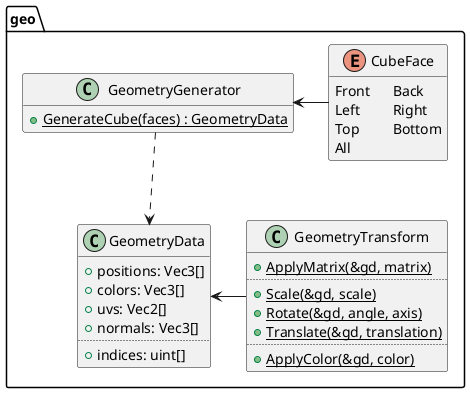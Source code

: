 @startuml
set separator ::

enum geo::CubeFace {
	Front  	Back
	Left   	Right
	Top    	Bottom
	All
}
hide CubeFace methods

class geo::GeometryData {
	+positions: Vec3[]
	+colors: Vec3[]
	+uvs: Vec2[]
	+normals: Vec3[]
	..
	+indices: uint[]
}
hide GeometryData methods

class geo::GeometryGenerator {
	{static} +GenerateCube(faces) : GeometryData
}
hide GeometryGenerator fields

class geo::GeometryTransform {
	{static} +ApplyMatrix(&gd, matrix)
	..
	{static} +Scale(&gd, scale)
	{static} +Rotate(&gd, angle, axis)
	{static} +Translate(&gd, translation)
	..
	{static} +ApplyColor(&gd, color)
}
hide GeometryTransform fields

GeometryGenerator <-right- CubeFace

GeometryData <.up. GeometryGenerator
GeometryData <-right- GeometryTransform

@enduml
